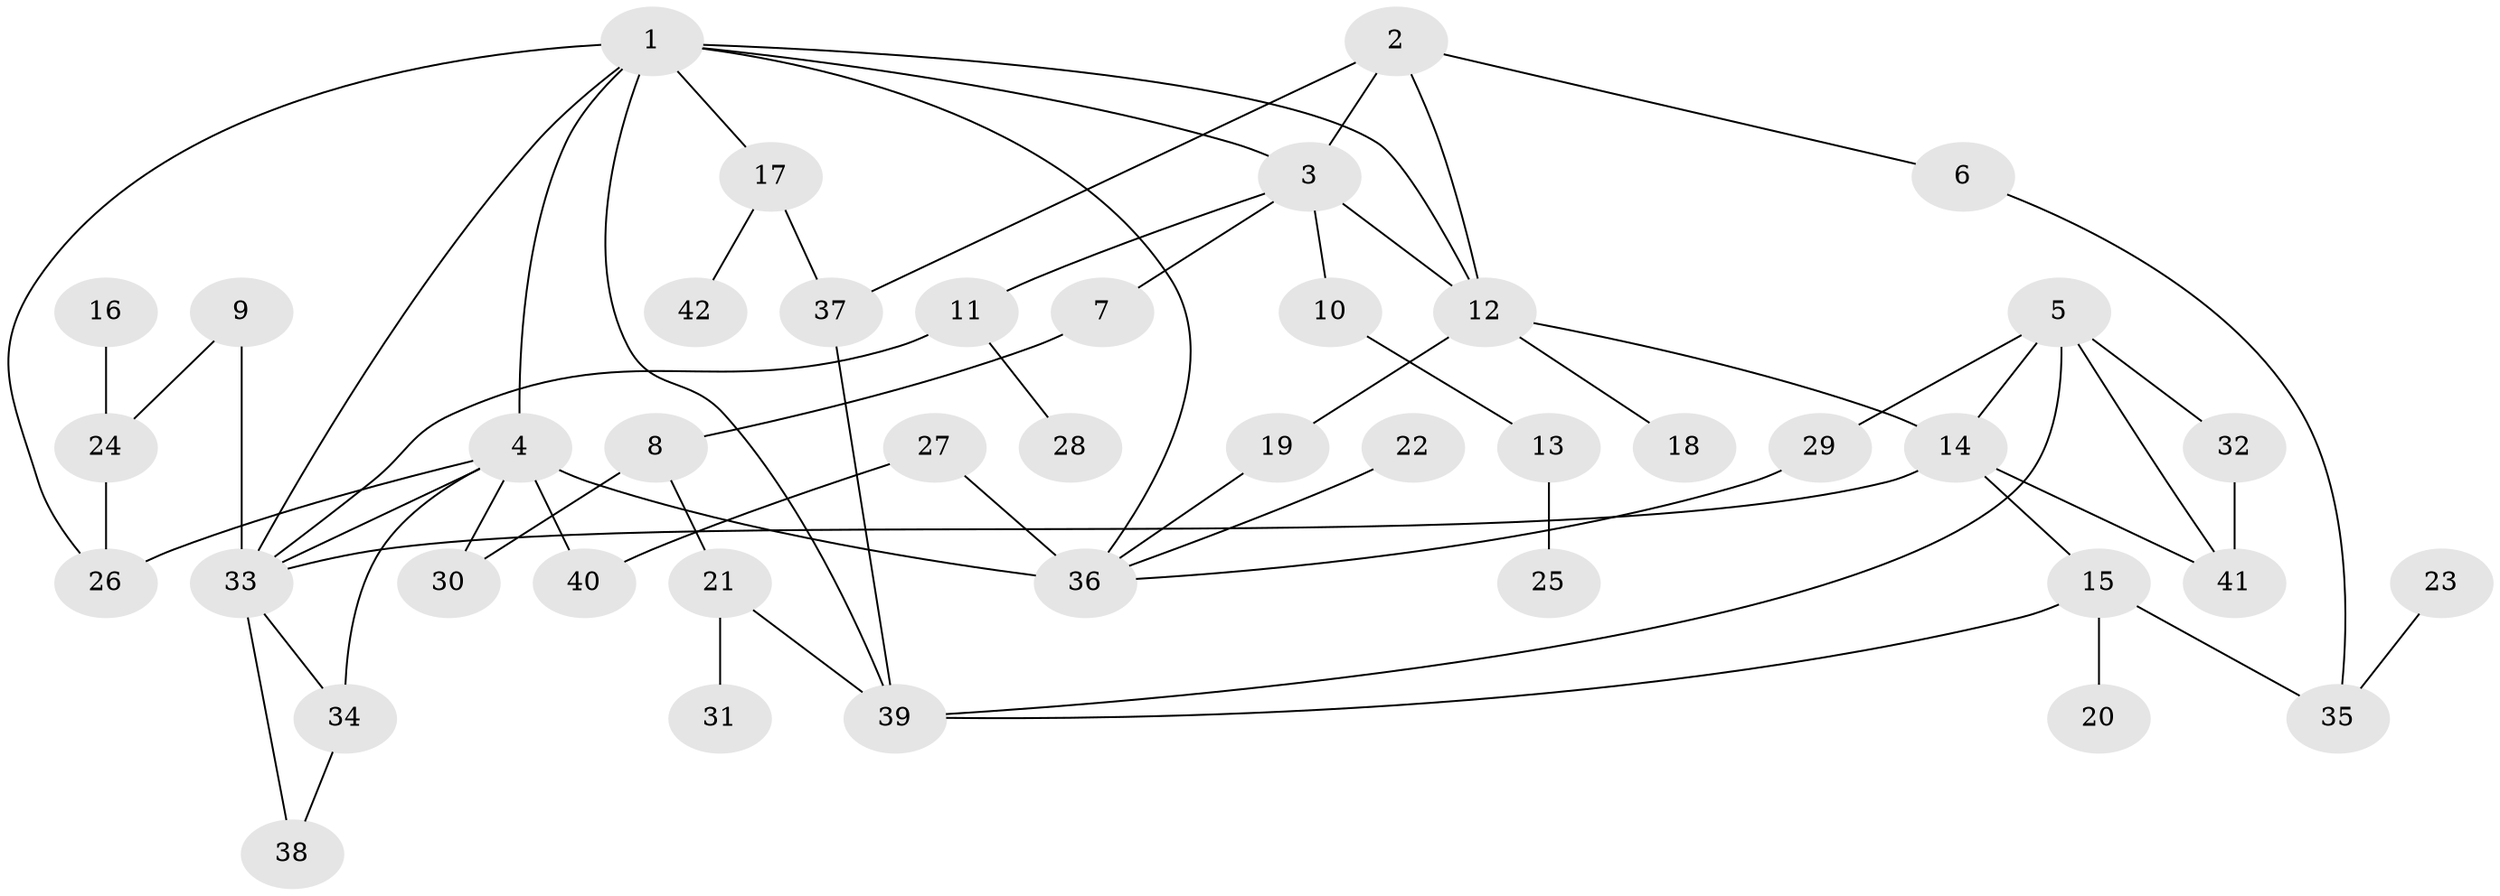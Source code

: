 // original degree distribution, {7: 0.03614457831325301, 6: 0.024096385542168676, 4: 0.1686746987951807, 3: 0.1686746987951807, 5: 0.03614457831325301, 2: 0.27710843373493976, 1: 0.2891566265060241}
// Generated by graph-tools (version 1.1) at 2025/01/03/09/25 03:01:05]
// undirected, 42 vertices, 63 edges
graph export_dot {
graph [start="1"]
  node [color=gray90,style=filled];
  1;
  2;
  3;
  4;
  5;
  6;
  7;
  8;
  9;
  10;
  11;
  12;
  13;
  14;
  15;
  16;
  17;
  18;
  19;
  20;
  21;
  22;
  23;
  24;
  25;
  26;
  27;
  28;
  29;
  30;
  31;
  32;
  33;
  34;
  35;
  36;
  37;
  38;
  39;
  40;
  41;
  42;
  1 -- 3 [weight=1.0];
  1 -- 4 [weight=1.0];
  1 -- 12 [weight=1.0];
  1 -- 17 [weight=1.0];
  1 -- 26 [weight=1.0];
  1 -- 33 [weight=1.0];
  1 -- 36 [weight=1.0];
  1 -- 39 [weight=1.0];
  2 -- 3 [weight=1.0];
  2 -- 6 [weight=1.0];
  2 -- 12 [weight=1.0];
  2 -- 37 [weight=1.0];
  3 -- 7 [weight=1.0];
  3 -- 10 [weight=1.0];
  3 -- 11 [weight=1.0];
  3 -- 12 [weight=1.0];
  4 -- 26 [weight=1.0];
  4 -- 30 [weight=1.0];
  4 -- 33 [weight=1.0];
  4 -- 34 [weight=1.0];
  4 -- 36 [weight=1.0];
  4 -- 40 [weight=1.0];
  5 -- 14 [weight=1.0];
  5 -- 29 [weight=1.0];
  5 -- 32 [weight=1.0];
  5 -- 39 [weight=1.0];
  5 -- 41 [weight=1.0];
  6 -- 35 [weight=1.0];
  7 -- 8 [weight=1.0];
  8 -- 21 [weight=1.0];
  8 -- 30 [weight=1.0];
  9 -- 24 [weight=1.0];
  9 -- 33 [weight=1.0];
  10 -- 13 [weight=1.0];
  11 -- 28 [weight=1.0];
  11 -- 33 [weight=1.0];
  12 -- 14 [weight=2.0];
  12 -- 18 [weight=1.0];
  12 -- 19 [weight=1.0];
  13 -- 25 [weight=1.0];
  14 -- 15 [weight=1.0];
  14 -- 33 [weight=1.0];
  14 -- 41 [weight=1.0];
  15 -- 20 [weight=1.0];
  15 -- 35 [weight=1.0];
  15 -- 39 [weight=1.0];
  16 -- 24 [weight=1.0];
  17 -- 37 [weight=2.0];
  17 -- 42 [weight=1.0];
  19 -- 36 [weight=1.0];
  21 -- 31 [weight=1.0];
  21 -- 39 [weight=1.0];
  22 -- 36 [weight=1.0];
  23 -- 35 [weight=1.0];
  24 -- 26 [weight=1.0];
  27 -- 36 [weight=3.0];
  27 -- 40 [weight=1.0];
  29 -- 36 [weight=1.0];
  32 -- 41 [weight=1.0];
  33 -- 34 [weight=1.0];
  33 -- 38 [weight=1.0];
  34 -- 38 [weight=1.0];
  37 -- 39 [weight=1.0];
}
